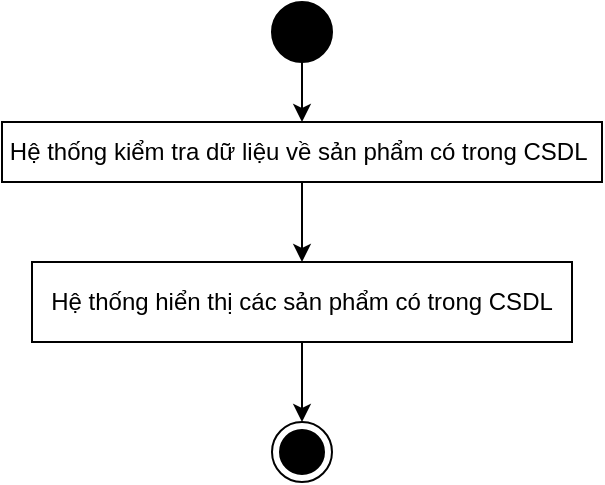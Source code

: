 <mxfile version="26.1.1">
  <diagram name="Trang-1" id="UMqronbN0hGl3la6o5BF">
    <mxGraphModel dx="680" dy="471" grid="1" gridSize="10" guides="1" tooltips="1" connect="1" arrows="1" fold="1" page="1" pageScale="1" pageWidth="827" pageHeight="1169" math="0" shadow="0">
      <root>
        <mxCell id="0" />
        <mxCell id="1" parent="0" />
        <mxCell id="vK1lW9DYeJmaiI6HtPIs-6" style="edgeStyle=orthogonalEdgeStyle;rounded=0;orthogonalLoop=1;jettySize=auto;html=1;exitX=0.5;exitY=1;exitDx=0;exitDy=0;entryX=0.5;entryY=0;entryDx=0;entryDy=0;" edge="1" parent="1" source="vK1lW9DYeJmaiI6HtPIs-2" target="vK1lW9DYeJmaiI6HtPIs-3">
          <mxGeometry relative="1" as="geometry" />
        </mxCell>
        <mxCell id="vK1lW9DYeJmaiI6HtPIs-2" value="" style="ellipse;fillColor=strokeColor;html=1;" vertex="1" parent="1">
          <mxGeometry x="330" y="130" width="30" height="30" as="geometry" />
        </mxCell>
        <mxCell id="vK1lW9DYeJmaiI6HtPIs-7" style="edgeStyle=orthogonalEdgeStyle;rounded=0;orthogonalLoop=1;jettySize=auto;html=1;exitX=0.5;exitY=1;exitDx=0;exitDy=0;entryX=0.5;entryY=0;entryDx=0;entryDy=0;" edge="1" parent="1" source="vK1lW9DYeJmaiI6HtPIs-3" target="vK1lW9DYeJmaiI6HtPIs-4">
          <mxGeometry relative="1" as="geometry" />
        </mxCell>
        <mxCell id="vK1lW9DYeJmaiI6HtPIs-3" value="Hệ thống kiểm tra dữ liệu về sản phẩm có trong CSDL&amp;nbsp;" style="rounded=0;whiteSpace=wrap;html=1;" vertex="1" parent="1">
          <mxGeometry x="195" y="190" width="300" height="30" as="geometry" />
        </mxCell>
        <mxCell id="vK1lW9DYeJmaiI6HtPIs-4" value="Hệ thống hiển thị các sản phẩm có trong CSDL" style="rounded=0;whiteSpace=wrap;html=1;" vertex="1" parent="1">
          <mxGeometry x="210" y="260" width="270" height="40" as="geometry" />
        </mxCell>
        <mxCell id="vK1lW9DYeJmaiI6HtPIs-5" value="" style="ellipse;html=1;shape=endState;fillColor=strokeColor;" vertex="1" parent="1">
          <mxGeometry x="330" y="340" width="30" height="30" as="geometry" />
        </mxCell>
        <mxCell id="vK1lW9DYeJmaiI6HtPIs-8" style="edgeStyle=orthogonalEdgeStyle;rounded=0;orthogonalLoop=1;jettySize=auto;html=1;exitX=0.5;exitY=1;exitDx=0;exitDy=0;entryX=0.5;entryY=0;entryDx=0;entryDy=0;" edge="1" parent="1" source="vK1lW9DYeJmaiI6HtPIs-4" target="vK1lW9DYeJmaiI6HtPIs-5">
          <mxGeometry relative="1" as="geometry" />
        </mxCell>
      </root>
    </mxGraphModel>
  </diagram>
</mxfile>
